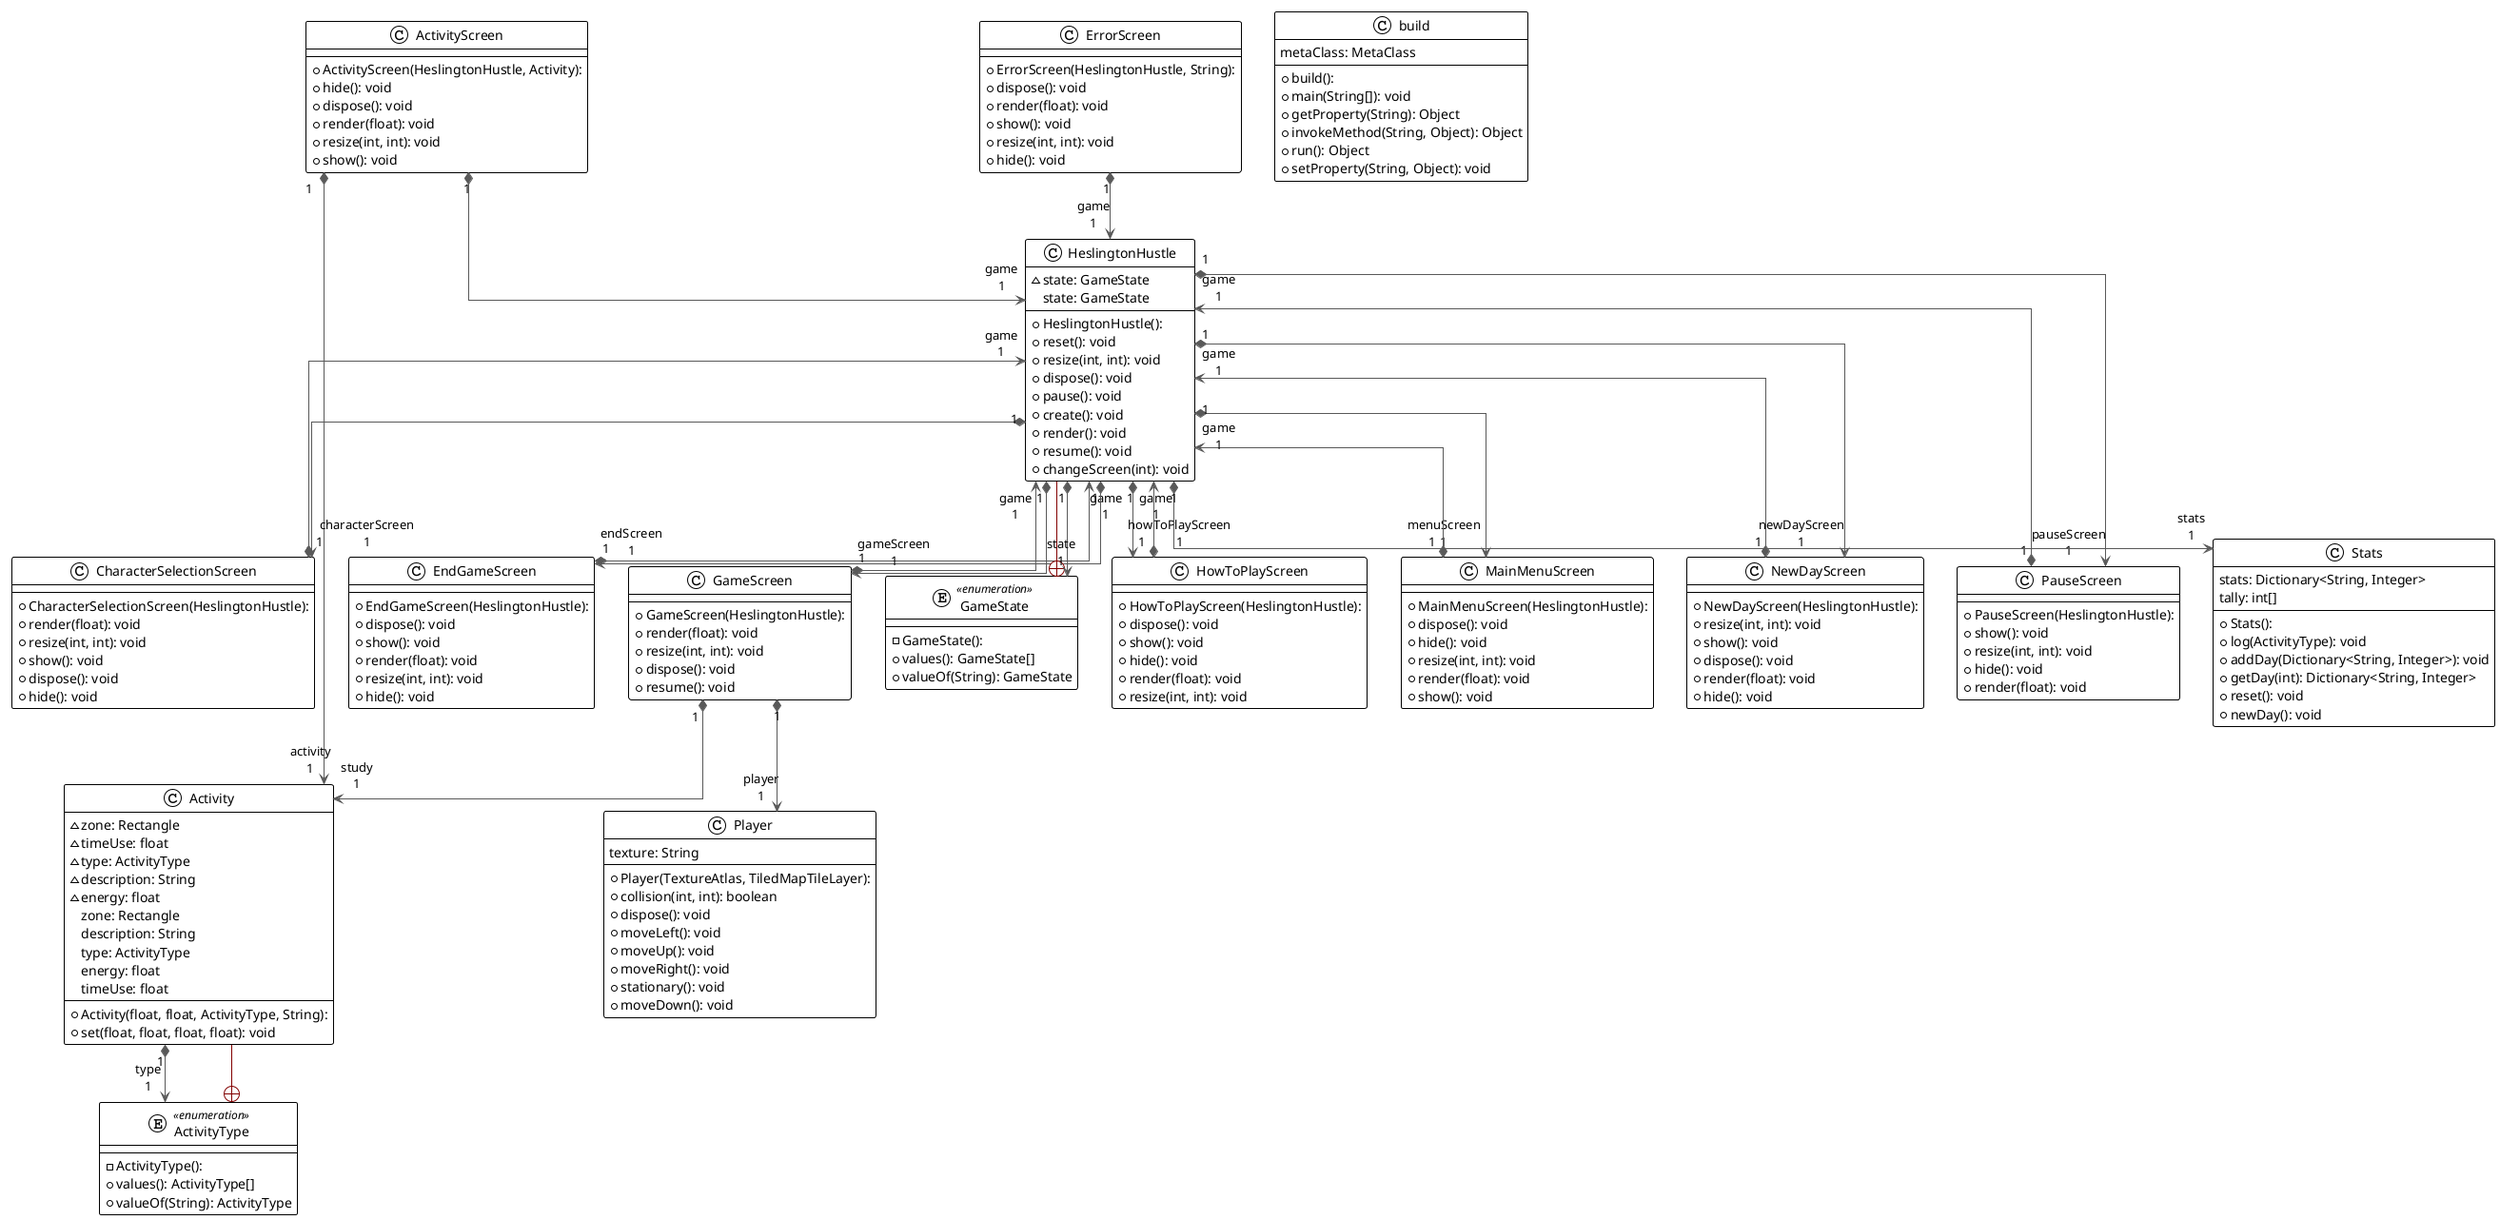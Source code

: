 @startuml

!theme plain
top to bottom direction
skinparam linetype ortho

class Activity {
  + Activity(float, float, ActivityType, String): 
  ~ zone: Rectangle
  ~ timeUse: float
  ~ type: ActivityType
  ~ description: String
  ~ energy: float
  + set(float, float, float, float): void
   zone: Rectangle
   description: String
   type: ActivityType
   energy: float
   timeUse: float
}
class ActivityScreen {
  + ActivityScreen(HeslingtonHustle, Activity): 
  + hide(): void
  + dispose(): void
  + render(float): void
  + resize(int, int): void
  + show(): void
}
enum ActivityType << enumeration >> {
  - ActivityType(): 
  + values(): ActivityType[]
  + valueOf(String): ActivityType
}
class CharacterSelectionScreen {
  + CharacterSelectionScreen(HeslingtonHustle): 
  + render(float): void
  + resize(int, int): void
  + show(): void
  + dispose(): void
  + hide(): void
}
class EndGameScreen {
  + EndGameScreen(HeslingtonHustle): 
  + dispose(): void
  + show(): void
  + render(float): void
  + resize(int, int): void
  + hide(): void
}
class ErrorScreen {
  + ErrorScreen(HeslingtonHustle, String): 
  + dispose(): void
  + render(float): void
  + show(): void
  + resize(int, int): void
  + hide(): void
}
class GameScreen {
  + GameScreen(HeslingtonHustle): 
  + render(float): void
  + resize(int, int): void
  + dispose(): void
  + resume(): void
}
enum GameState << enumeration >> {
  - GameState(): 
  + values(): GameState[]
  + valueOf(String): GameState
}
class HeslingtonHustle {
  + HeslingtonHustle(): 
  ~ state: GameState
  + reset(): void
  + resize(int, int): void
  + dispose(): void
  + pause(): void
  + create(): void
  + render(): void
  + resume(): void
  + changeScreen(int): void
   state: GameState
}
class HowToPlayScreen {
  + HowToPlayScreen(HeslingtonHustle): 
  + dispose(): void
  + show(): void
  + hide(): void
  + render(float): void
  + resize(int, int): void
}
class MainMenuScreen {
  + MainMenuScreen(HeslingtonHustle): 
  + dispose(): void
  + hide(): void
  + resize(int, int): void
  + render(float): void
  + show(): void
}
class NewDayScreen {
  + NewDayScreen(HeslingtonHustle): 
  + resize(int, int): void
  + show(): void
  + dispose(): void
  + render(float): void
  + hide(): void
}
class PauseScreen {
  + PauseScreen(HeslingtonHustle): 
  + show(): void
  + resize(int, int): void
  + hide(): void
  + render(float): void
}
class Player {
  + Player(TextureAtlas, TiledMapTileLayer): 
  + collision(int, int): boolean
  + dispose(): void
  + moveLeft(): void
  + moveUp(): void
  + moveRight(): void
  + stationary(): void
  + moveDown(): void
   texture: String
}
class Stats {
  + Stats(): 
  + log(ActivityType): void
  + addDay(Dictionary<String, Integer>): void
  + getDay(int): Dictionary<String, Integer>
  + reset(): void
  + newDay(): void
   stats: Dictionary<String, Integer>
   tally: int[]
}
class build {
  + build(): 
  + main(String[]): void
  + getProperty(String): Object
  + invokeMethod(String, Object): Object
  + run(): Object
  + setProperty(String, Object): void
   metaClass: MetaClass
}

Activity                 "1" *-[#595959,plain]-> "type\n1" ActivityType             
ActivityScreen           "1" *-[#595959,plain]-> "activity\n1" Activity                 
ActivityScreen           "1" *-[#595959,plain]-> "game\n1" HeslingtonHustle         
ActivityType              +-[#820000,plain]-  Activity                 
CharacterSelectionScreen "1" *-[#595959,plain]-> "game\n1" HeslingtonHustle         
EndGameScreen            "1" *-[#595959,plain]-> "game\n1" HeslingtonHustle         
ErrorScreen              "1" *-[#595959,plain]-> "game\n1" HeslingtonHustle         
GameScreen               "1" *-[#595959,plain]-> "study\n1" Activity                 
GameScreen               "1" *-[#595959,plain]-> "game\n1" HeslingtonHustle         
GameScreen               "1" *-[#595959,plain]-> "player\n1" Player                   
GameState                 +-[#820000,plain]-  HeslingtonHustle         
HeslingtonHustle         "1" *-[#595959,plain]-> "characterScreen\n1" CharacterSelectionScreen 
HeslingtonHustle         "1" *-[#595959,plain]-> "endScreen\n1" EndGameScreen            
HeslingtonHustle         "1" *-[#595959,plain]-> "gameScreen\n1" GameScreen               
HeslingtonHustle         "1" *-[#595959,plain]-> "state\n1" GameState                
HeslingtonHustle         "1" *-[#595959,plain]-> "howToPlayScreen\n1" HowToPlayScreen          
HeslingtonHustle         "1" *-[#595959,plain]-> "menuScreen\n1" MainMenuScreen           
HeslingtonHustle         "1" *-[#595959,plain]-> "newDayScreen\n1" NewDayScreen             
HeslingtonHustle         "1" *-[#595959,plain]-> "pauseScreen\n1" PauseScreen              
HeslingtonHustle         "1" *-[#595959,plain]-> "stats\n1" Stats                    
HowToPlayScreen          "1" *-[#595959,plain]-> "game\n1" HeslingtonHustle         
MainMenuScreen           "1" *-[#595959,plain]-> "game\n1" HeslingtonHustle         
NewDayScreen             "1" *-[#595959,plain]-> "game\n1" HeslingtonHustle         
PauseScreen              "1" *-[#595959,plain]-> "game\n1" HeslingtonHustle         
@enduml
